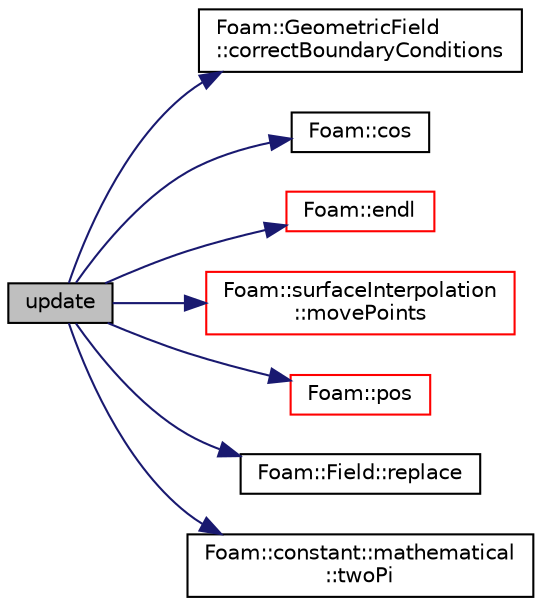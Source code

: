 digraph "update"
{
  bgcolor="transparent";
  edge [fontname="Helvetica",fontsize="10",labelfontname="Helvetica",labelfontsize="10"];
  node [fontname="Helvetica",fontsize="10",shape=record];
  rankdir="LR";
  Node1 [label="update",height=0.2,width=0.4,color="black", fillcolor="grey75", style="filled", fontcolor="black"];
  Node1 -> Node2 [color="midnightblue",fontsize="10",style="solid",fontname="Helvetica"];
  Node2 [label="Foam::GeometricField\l::correctBoundaryConditions",height=0.2,width=0.4,color="black",URL="$a00921.html#acaf6878ef900e593c4b20812f1b567d6",tooltip="Correct boundary field. "];
  Node1 -> Node3 [color="midnightblue",fontsize="10",style="solid",fontname="Helvetica"];
  Node3 [label="Foam::cos",height=0.2,width=0.4,color="black",URL="$a10725.html#aebb41a148f7cf44b63e12f69e487e49f"];
  Node1 -> Node4 [color="midnightblue",fontsize="10",style="solid",fontname="Helvetica"];
  Node4 [label="Foam::endl",height=0.2,width=0.4,color="red",URL="$a10725.html#a2db8fe02a0d3909e9351bb4275b23ce4",tooltip="Add newline and flush stream. "];
  Node1 -> Node5 [color="midnightblue",fontsize="10",style="solid",fontname="Helvetica"];
  Node5 [label="Foam::surfaceInterpolation\l::movePoints",height=0.2,width=0.4,color="red",URL="$a02480.html#a049fe0a86e2c86b4c0bb5fe02583bea4",tooltip="Do what is neccessary if the mesh has moved. "];
  Node1 -> Node6 [color="midnightblue",fontsize="10",style="solid",fontname="Helvetica"];
  Node6 [label="Foam::pos",height=0.2,width=0.4,color="red",URL="$a10725.html#a09a190b59f3d01b258bca0fa964a6212"];
  Node1 -> Node7 [color="midnightblue",fontsize="10",style="solid",fontname="Helvetica"];
  Node7 [label="Foam::Field::replace",height=0.2,width=0.4,color="black",URL="$a00755.html#a815e9bf6122726b1d13b4baf30bbad04",tooltip="Replace a component field of the field. "];
  Node1 -> Node8 [color="midnightblue",fontsize="10",style="solid",fontname="Helvetica"];
  Node8 [label="Foam::constant::mathematical\l::twoPi",height=0.2,width=0.4,color="black",URL="$a10737.html#a7574b446d33e802339e1708574670c00"];
}
